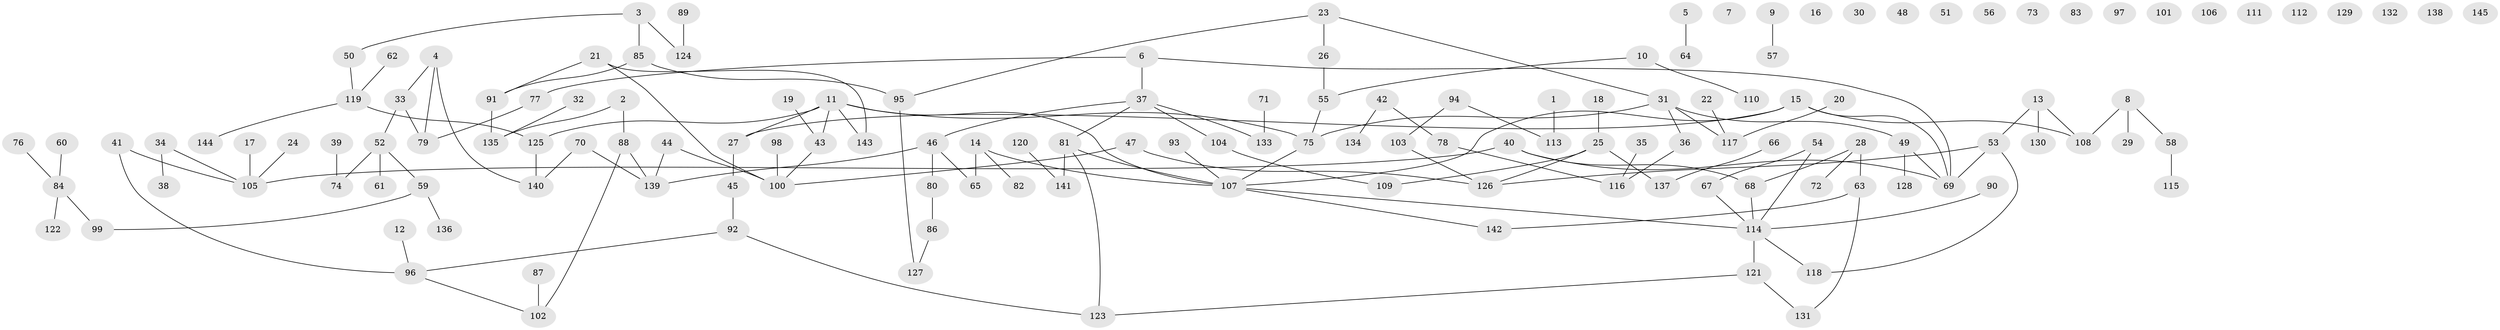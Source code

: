 // Generated by graph-tools (version 1.1) at 2025/25/03/09/25 03:25:15]
// undirected, 145 vertices, 152 edges
graph export_dot {
graph [start="1"]
  node [color=gray90,style=filled];
  1;
  2;
  3;
  4;
  5;
  6;
  7;
  8;
  9;
  10;
  11;
  12;
  13;
  14;
  15;
  16;
  17;
  18;
  19;
  20;
  21;
  22;
  23;
  24;
  25;
  26;
  27;
  28;
  29;
  30;
  31;
  32;
  33;
  34;
  35;
  36;
  37;
  38;
  39;
  40;
  41;
  42;
  43;
  44;
  45;
  46;
  47;
  48;
  49;
  50;
  51;
  52;
  53;
  54;
  55;
  56;
  57;
  58;
  59;
  60;
  61;
  62;
  63;
  64;
  65;
  66;
  67;
  68;
  69;
  70;
  71;
  72;
  73;
  74;
  75;
  76;
  77;
  78;
  79;
  80;
  81;
  82;
  83;
  84;
  85;
  86;
  87;
  88;
  89;
  90;
  91;
  92;
  93;
  94;
  95;
  96;
  97;
  98;
  99;
  100;
  101;
  102;
  103;
  104;
  105;
  106;
  107;
  108;
  109;
  110;
  111;
  112;
  113;
  114;
  115;
  116;
  117;
  118;
  119;
  120;
  121;
  122;
  123;
  124;
  125;
  126;
  127;
  128;
  129;
  130;
  131;
  132;
  133;
  134;
  135;
  136;
  137;
  138;
  139;
  140;
  141;
  142;
  143;
  144;
  145;
  1 -- 113;
  2 -- 88;
  2 -- 135;
  3 -- 50;
  3 -- 85;
  3 -- 124;
  4 -- 33;
  4 -- 79;
  4 -- 140;
  5 -- 64;
  6 -- 37;
  6 -- 69;
  6 -- 77;
  8 -- 29;
  8 -- 58;
  8 -- 108;
  9 -- 57;
  10 -- 55;
  10 -- 110;
  11 -- 27;
  11 -- 43;
  11 -- 75;
  11 -- 107;
  11 -- 125;
  11 -- 143;
  12 -- 96;
  13 -- 53;
  13 -- 108;
  13 -- 130;
  14 -- 65;
  14 -- 82;
  14 -- 107;
  15 -- 27;
  15 -- 69;
  15 -- 107;
  15 -- 108;
  17 -- 105;
  18 -- 25;
  19 -- 43;
  20 -- 117;
  21 -- 91;
  21 -- 100;
  21 -- 143;
  22 -- 117;
  23 -- 26;
  23 -- 31;
  23 -- 95;
  24 -- 105;
  25 -- 109;
  25 -- 126;
  25 -- 137;
  26 -- 55;
  27 -- 45;
  28 -- 63;
  28 -- 68;
  28 -- 72;
  31 -- 36;
  31 -- 49;
  31 -- 75;
  31 -- 117;
  32 -- 135;
  33 -- 52;
  33 -- 79;
  34 -- 38;
  34 -- 105;
  35 -- 116;
  36 -- 116;
  37 -- 46;
  37 -- 81;
  37 -- 104;
  37 -- 133;
  39 -- 74;
  40 -- 68;
  40 -- 69;
  40 -- 105;
  41 -- 96;
  41 -- 105;
  42 -- 78;
  42 -- 134;
  43 -- 100;
  44 -- 100;
  44 -- 139;
  45 -- 92;
  46 -- 65;
  46 -- 80;
  46 -- 139;
  47 -- 100;
  47 -- 126;
  49 -- 69;
  49 -- 128;
  50 -- 119;
  52 -- 59;
  52 -- 61;
  52 -- 74;
  53 -- 69;
  53 -- 118;
  53 -- 126;
  54 -- 67;
  54 -- 114;
  55 -- 75;
  58 -- 115;
  59 -- 99;
  59 -- 136;
  60 -- 84;
  62 -- 119;
  63 -- 131;
  63 -- 142;
  66 -- 137;
  67 -- 114;
  68 -- 114;
  70 -- 139;
  70 -- 140;
  71 -- 133;
  75 -- 107;
  76 -- 84;
  77 -- 79;
  78 -- 116;
  80 -- 86;
  81 -- 107;
  81 -- 123;
  81 -- 141;
  84 -- 99;
  84 -- 122;
  85 -- 91;
  85 -- 95;
  86 -- 127;
  87 -- 102;
  88 -- 102;
  88 -- 139;
  89 -- 124;
  90 -- 114;
  91 -- 135;
  92 -- 96;
  92 -- 123;
  93 -- 107;
  94 -- 103;
  94 -- 113;
  95 -- 127;
  96 -- 102;
  98 -- 100;
  103 -- 126;
  104 -- 109;
  107 -- 114;
  107 -- 142;
  114 -- 118;
  114 -- 121;
  119 -- 125;
  119 -- 144;
  120 -- 141;
  121 -- 123;
  121 -- 131;
  125 -- 140;
}
